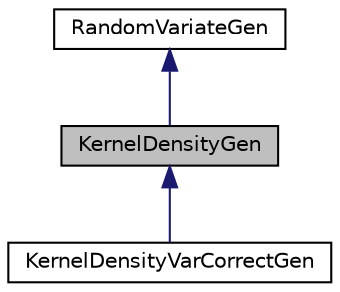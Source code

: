 digraph "KernelDensityGen"
{
 // INTERACTIVE_SVG=YES
  bgcolor="transparent";
  edge [fontname="Helvetica",fontsize="10",labelfontname="Helvetica",labelfontsize="10"];
  node [fontname="Helvetica",fontsize="10",shape=record];
  Node0 [label="KernelDensityGen",height=0.2,width=0.4,color="black", fillcolor="grey75", style="filled", fontcolor="black"];
  Node1 -> Node0 [dir="back",color="midnightblue",fontsize="10",style="solid",fontname="Helvetica"];
  Node1 [label="RandomVariateGen",height=0.2,width=0.4,color="black",URL="$classumontreal_1_1ssj_1_1randvar_1_1RandomVariateGen.html",tooltip="This is the base class for all random variate generators over the real line. "];
  Node0 -> Node2 [dir="back",color="midnightblue",fontsize="10",style="solid",fontname="Helvetica"];
  Node2 [label="KernelDensityVarCorrectGen",height=0.2,width=0.4,color="black",URL="$classumontreal_1_1ssj_1_1randvar_1_1KernelDensityVarCorrectGen.html",tooltip="This class is a variant of KernelDensityGen, but with a rescaling of the empirical distribution so th..."];
}
